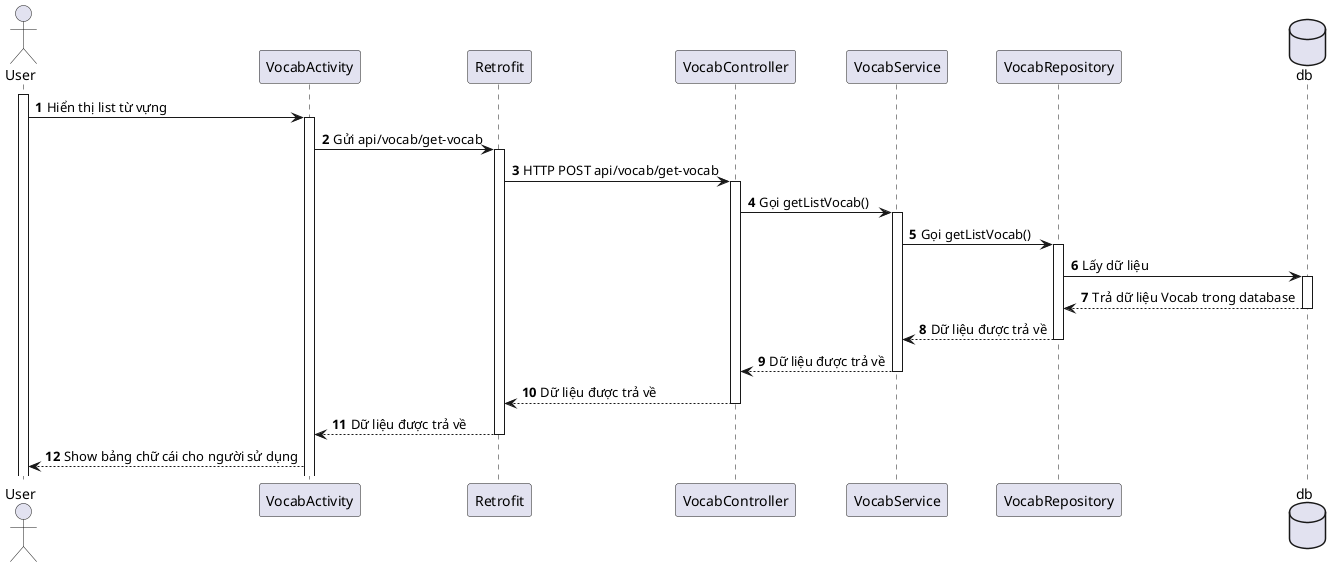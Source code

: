 @startuml
'https://plantuml.com/sequence-diagram

actor User

participant VocabActivity as Activity
participant Retrofit
participant VocabController as Controller
participant VocabService as Service
participant VocabRepository as Repository

database db

activate User

autonumber

User -> Activity++: Hiển thị list từ vựng
Activity -> Retrofit++: Gửi api/vocab/get-vocab
Retrofit -> Controller++: HTTP POST api/vocab/get-vocab
Controller -> Service++: Gọi getListVocab()
Service -> Repository++: Gọi getListVocab()
Repository -> db++: Lấy dữ liệu

db-->Repository--: Trả dữ liệu Vocab trong database
Repository-->Service--: Dữ liệu được trả về
Service-->Controller--: Dữ liệu được trả về
Controller-->Retrofit--: Dữ liệu được trả về
Retrofit-->Activity--: Dữ liệu được trả về
Activity-->User: Show bảng chữ cái cho người sử dụng



@enduml
